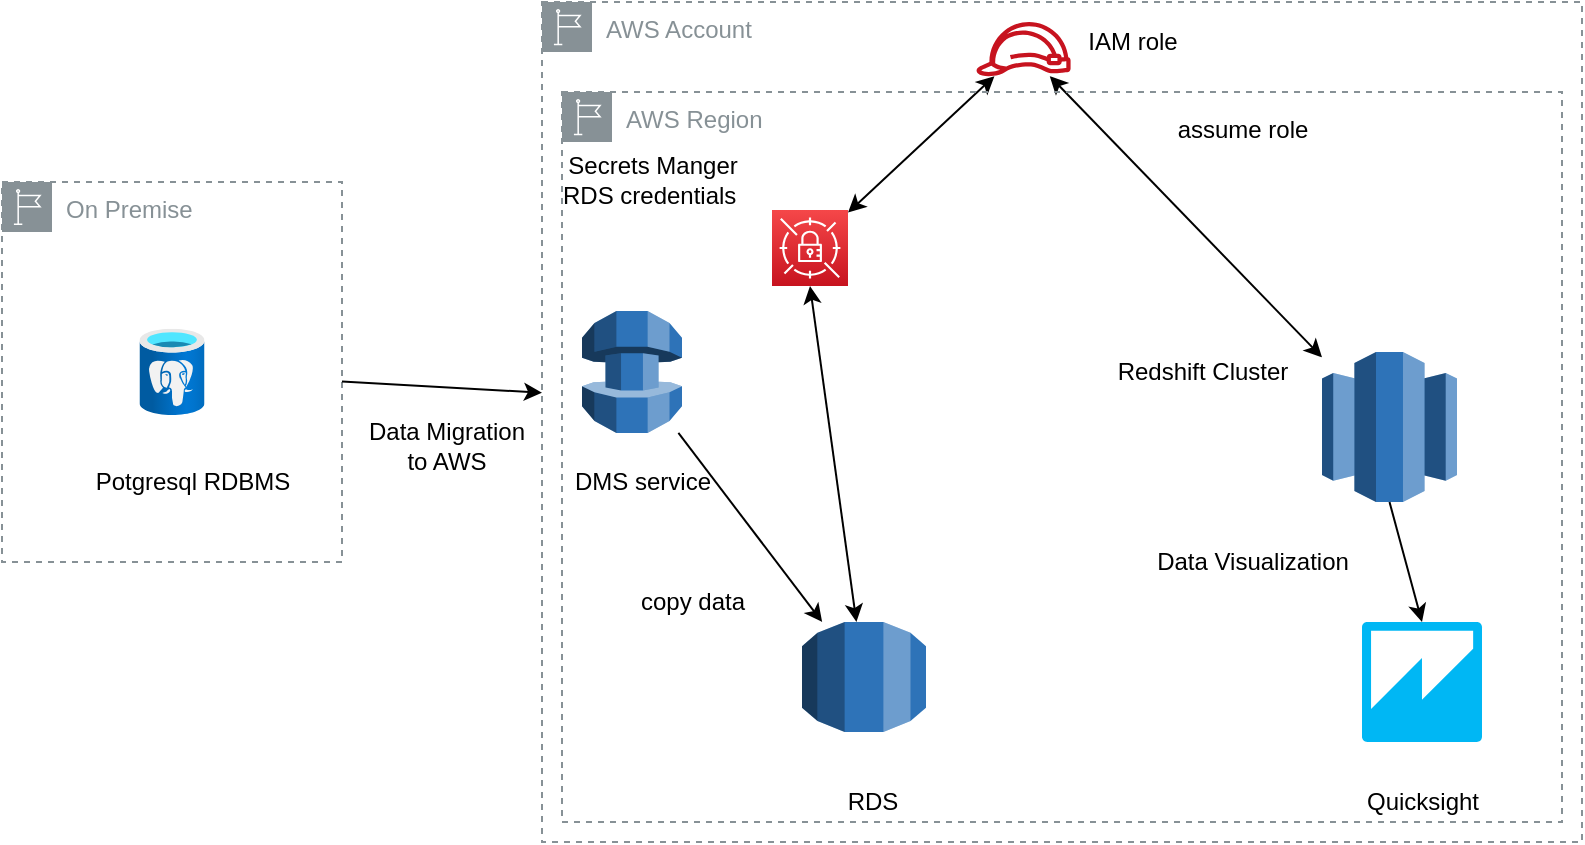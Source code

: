 <mxfile version="14.8.2" type="github">
  <diagram id="4IQgUz9a8YdyqRzsd7rU" name="Page-1">
    <mxGraphModel dx="1422" dy="762" grid="1" gridSize="10" guides="1" tooltips="1" connect="1" arrows="1" fold="1" page="1" pageScale="1" pageWidth="827" pageHeight="1169" math="0" shadow="0">
      <root>
        <mxCell id="0" />
        <mxCell id="1" parent="0" />
        <mxCell id="PDTsoeTo79a2_nBO2D0E-1" value="AWS Account" style="outlineConnect=0;gradientColor=none;html=1;whiteSpace=wrap;fontSize=12;fontStyle=0;shape=mxgraph.aws4.group;grIcon=mxgraph.aws4.group_region;strokeColor=#879196;fillColor=none;verticalAlign=top;align=left;spacingLeft=30;fontColor=#879196;dashed=1;" vertex="1" parent="1">
          <mxGeometry x="280" y="110" width="520" height="420" as="geometry" />
        </mxCell>
        <mxCell id="PDTsoeTo79a2_nBO2D0E-2" value="On Premise&amp;nbsp;" style="outlineConnect=0;gradientColor=none;html=1;whiteSpace=wrap;fontSize=12;fontStyle=0;shape=mxgraph.aws4.group;grIcon=mxgraph.aws4.group_region;strokeColor=#879196;fillColor=none;verticalAlign=top;align=left;spacingLeft=30;fontColor=#879196;dashed=1;" vertex="1" parent="1">
          <mxGeometry x="10" y="199.99" width="170" height="190" as="geometry" />
        </mxCell>
        <mxCell id="PDTsoeTo79a2_nBO2D0E-3" value="" style="aspect=fixed;html=1;points=[];align=center;image;fontSize=12;image=img/lib/azure2/databases/Azure_Database_PostgreSQL_Server.svg;" vertex="1" parent="1">
          <mxGeometry x="78.75" y="273.32" width="32.5" height="43.33" as="geometry" />
        </mxCell>
        <mxCell id="PDTsoeTo79a2_nBO2D0E-4" value="" style="outlineConnect=0;dashed=0;verticalLabelPosition=bottom;verticalAlign=top;align=center;html=1;shape=mxgraph.aws3.database_migration_service;fillColor=#2E73B8;gradientColor=none;" vertex="1" parent="1">
          <mxGeometry x="300" y="264.49" width="50" height="61" as="geometry" />
        </mxCell>
        <mxCell id="PDTsoeTo79a2_nBO2D0E-5" value="DMS service" style="text;html=1;align=center;verticalAlign=middle;resizable=0;points=[];autosize=1;strokeColor=none;" vertex="1" parent="1">
          <mxGeometry x="290" y="340" width="80" height="20" as="geometry" />
        </mxCell>
        <mxCell id="PDTsoeTo79a2_nBO2D0E-6" value="Potgresql RDBMS" style="text;html=1;align=center;verticalAlign=middle;resizable=0;points=[];autosize=1;strokeColor=none;" vertex="1" parent="1">
          <mxGeometry x="50" y="340" width="110" height="20" as="geometry" />
        </mxCell>
        <mxCell id="PDTsoeTo79a2_nBO2D0E-7" value="" style="endArrow=classic;html=1;" edge="1" parent="1" source="PDTsoeTo79a2_nBO2D0E-2" target="PDTsoeTo79a2_nBO2D0E-1">
          <mxGeometry width="50" height="50" relative="1" as="geometry">
            <mxPoint x="190" y="305" as="sourcePoint" />
            <mxPoint x="440" y="370" as="targetPoint" />
          </mxGeometry>
        </mxCell>
        <mxCell id="PDTsoeTo79a2_nBO2D0E-8" value="Data Migration &lt;br&gt;to AWS" style="text;html=1;align=center;verticalAlign=middle;resizable=0;points=[];autosize=1;strokeColor=none;" vertex="1" parent="1">
          <mxGeometry x="187" y="316.65" width="90" height="30" as="geometry" />
        </mxCell>
        <mxCell id="PDTsoeTo79a2_nBO2D0E-10" value="Redshift Cluster" style="text;html=1;align=center;verticalAlign=middle;resizable=0;points=[];autosize=1;strokeColor=none;" vertex="1" parent="1">
          <mxGeometry x="560" y="284.99" width="100" height="20" as="geometry" />
        </mxCell>
        <mxCell id="PDTsoeTo79a2_nBO2D0E-12" value="" style="outlineConnect=0;dashed=0;verticalLabelPosition=bottom;verticalAlign=top;align=center;html=1;shape=mxgraph.aws3.redshift;fillColor=#2E73B8;gradientColor=none;" vertex="1" parent="1">
          <mxGeometry x="670" y="285" width="67.5" height="75" as="geometry" />
        </mxCell>
        <mxCell id="PDTsoeTo79a2_nBO2D0E-13" value="" style="outlineConnect=0;dashed=0;verticalLabelPosition=bottom;verticalAlign=top;align=center;html=1;shape=mxgraph.aws3.quicksight;fillColor=#00B7F4;gradientColor=none;" vertex="1" parent="1">
          <mxGeometry x="690" y="420" width="60" height="60" as="geometry" />
        </mxCell>
        <mxCell id="PDTsoeTo79a2_nBO2D0E-14" value="Quicksight" style="text;html=1;align=center;verticalAlign=middle;resizable=0;points=[];autosize=1;strokeColor=none;" vertex="1" parent="1">
          <mxGeometry x="685" y="500" width="70" height="20" as="geometry" />
        </mxCell>
        <mxCell id="PDTsoeTo79a2_nBO2D0E-15" value="" style="outlineConnect=0;dashed=0;verticalLabelPosition=bottom;verticalAlign=top;align=center;html=1;shape=mxgraph.aws3.rds;fillColor=#2E73B8;gradientColor=none;" vertex="1" parent="1">
          <mxGeometry x="410" y="420" width="62" height="55" as="geometry" />
        </mxCell>
        <mxCell id="PDTsoeTo79a2_nBO2D0E-16" value="RDS" style="text;html=1;align=center;verticalAlign=middle;resizable=0;points=[];autosize=1;strokeColor=none;" vertex="1" parent="1">
          <mxGeometry x="425" y="500" width="40" height="20" as="geometry" />
        </mxCell>
        <mxCell id="PDTsoeTo79a2_nBO2D0E-20" value="" style="endArrow=classic;html=1;" edge="1" parent="1" source="PDTsoeTo79a2_nBO2D0E-4" target="PDTsoeTo79a2_nBO2D0E-15">
          <mxGeometry width="50" height="50" relative="1" as="geometry">
            <mxPoint x="390" y="410" as="sourcePoint" />
            <mxPoint x="440" y="360" as="targetPoint" />
          </mxGeometry>
        </mxCell>
        <mxCell id="PDTsoeTo79a2_nBO2D0E-21" value="copy data&lt;br&gt;" style="text;html=1;align=center;verticalAlign=middle;resizable=0;points=[];autosize=1;strokeColor=none;" vertex="1" parent="1">
          <mxGeometry x="320" y="400" width="70" height="20" as="geometry" />
        </mxCell>
        <mxCell id="PDTsoeTo79a2_nBO2D0E-24" value="" style="endArrow=classic;html=1;exitX=0.5;exitY=1;exitDx=0;exitDy=0;exitPerimeter=0;entryX=0.5;entryY=0;entryDx=0;entryDy=0;entryPerimeter=0;" edge="1" parent="1" source="PDTsoeTo79a2_nBO2D0E-12" target="PDTsoeTo79a2_nBO2D0E-13">
          <mxGeometry width="50" height="50" relative="1" as="geometry">
            <mxPoint x="390" y="400" as="sourcePoint" />
            <mxPoint x="440" y="350" as="targetPoint" />
          </mxGeometry>
        </mxCell>
        <mxCell id="PDTsoeTo79a2_nBO2D0E-25" value="Data Visualization" style="text;html=1;align=center;verticalAlign=middle;resizable=0;points=[];autosize=1;strokeColor=none;" vertex="1" parent="1">
          <mxGeometry x="580" y="380" width="110" height="20" as="geometry" />
        </mxCell>
        <mxCell id="PDTsoeTo79a2_nBO2D0E-26" value="" style="outlineConnect=0;fontColor=#232F3E;gradientColor=none;fillColor=#C7131F;strokeColor=none;dashed=0;verticalLabelPosition=bottom;verticalAlign=top;align=center;html=1;fontSize=12;fontStyle=0;aspect=fixed;pointerEvents=1;shape=mxgraph.aws4.role;" vertex="1" parent="1">
          <mxGeometry x="496.77" y="120" width="48" height="27.08" as="geometry" />
        </mxCell>
        <mxCell id="PDTsoeTo79a2_nBO2D0E-27" value="" style="points=[[0,0,0],[0.25,0,0],[0.5,0,0],[0.75,0,0],[1,0,0],[0,1,0],[0.25,1,0],[0.5,1,0],[0.75,1,0],[1,1,0],[0,0.25,0],[0,0.5,0],[0,0.75,0],[1,0.25,0],[1,0.5,0],[1,0.75,0]];outlineConnect=0;fontColor=#232F3E;gradientColor=#F54749;gradientDirection=north;fillColor=#C7131F;strokeColor=#ffffff;dashed=0;verticalLabelPosition=bottom;verticalAlign=top;align=center;html=1;fontSize=12;fontStyle=0;aspect=fixed;shape=mxgraph.aws4.resourceIcon;resIcon=mxgraph.aws4.secrets_manager;" vertex="1" parent="1">
          <mxGeometry x="395" y="214" width="38" height="38" as="geometry" />
        </mxCell>
        <mxCell id="PDTsoeTo79a2_nBO2D0E-28" value="assume role&lt;br&gt;" style="text;html=1;align=center;verticalAlign=middle;resizable=0;points=[];autosize=1;strokeColor=none;" vertex="1" parent="1">
          <mxGeometry x="590" y="164" width="80" height="20" as="geometry" />
        </mxCell>
        <mxCell id="PDTsoeTo79a2_nBO2D0E-29" value="IAM role" style="text;html=1;align=center;verticalAlign=middle;resizable=0;points=[];autosize=1;strokeColor=none;" vertex="1" parent="1">
          <mxGeometry x="544.77" y="120" width="60" height="20" as="geometry" />
        </mxCell>
        <mxCell id="PDTsoeTo79a2_nBO2D0E-30" value="Secrets Manger&lt;br&gt;RDS credentials&amp;nbsp;" style="text;html=1;align=center;verticalAlign=middle;resizable=0;points=[];autosize=1;strokeColor=none;" vertex="1" parent="1">
          <mxGeometry x="280" y="184" width="110" height="30" as="geometry" />
        </mxCell>
        <mxCell id="PDTsoeTo79a2_nBO2D0E-31" value="" style="endArrow=classic;startArrow=classic;html=1;" edge="1" parent="1" source="PDTsoeTo79a2_nBO2D0E-26" target="PDTsoeTo79a2_nBO2D0E-12">
          <mxGeometry width="50" height="50" relative="1" as="geometry">
            <mxPoint x="660" y="160" as="sourcePoint" />
            <mxPoint x="440" y="340" as="targetPoint" />
          </mxGeometry>
        </mxCell>
        <mxCell id="PDTsoeTo79a2_nBO2D0E-32" value="" style="endArrow=classic;startArrow=classic;html=1;" edge="1" parent="1" source="PDTsoeTo79a2_nBO2D0E-27" target="PDTsoeTo79a2_nBO2D0E-26">
          <mxGeometry width="50" height="50" relative="1" as="geometry">
            <mxPoint x="390" y="390" as="sourcePoint" />
            <mxPoint x="440" y="340" as="targetPoint" />
          </mxGeometry>
        </mxCell>
        <mxCell id="PDTsoeTo79a2_nBO2D0E-33" value="" style="endArrow=classic;startArrow=classic;html=1;entryX=0.5;entryY=1;entryDx=0;entryDy=0;entryPerimeter=0;" edge="1" parent="1" source="PDTsoeTo79a2_nBO2D0E-15" target="PDTsoeTo79a2_nBO2D0E-27">
          <mxGeometry width="50" height="50" relative="1" as="geometry">
            <mxPoint x="435" y="199.312" as="sourcePoint" />
            <mxPoint x="500.998" y="165.661" as="targetPoint" />
          </mxGeometry>
        </mxCell>
        <mxCell id="PDTsoeTo79a2_nBO2D0E-34" value="AWS Region" style="outlineConnect=0;gradientColor=none;html=1;whiteSpace=wrap;fontSize=12;fontStyle=0;shape=mxgraph.aws4.group;grIcon=mxgraph.aws4.group_region;strokeColor=#879196;fillColor=none;verticalAlign=top;align=left;spacingLeft=30;fontColor=#879196;dashed=1;" vertex="1" parent="1">
          <mxGeometry x="290" y="155" width="500" height="365" as="geometry" />
        </mxCell>
      </root>
    </mxGraphModel>
  </diagram>
</mxfile>
